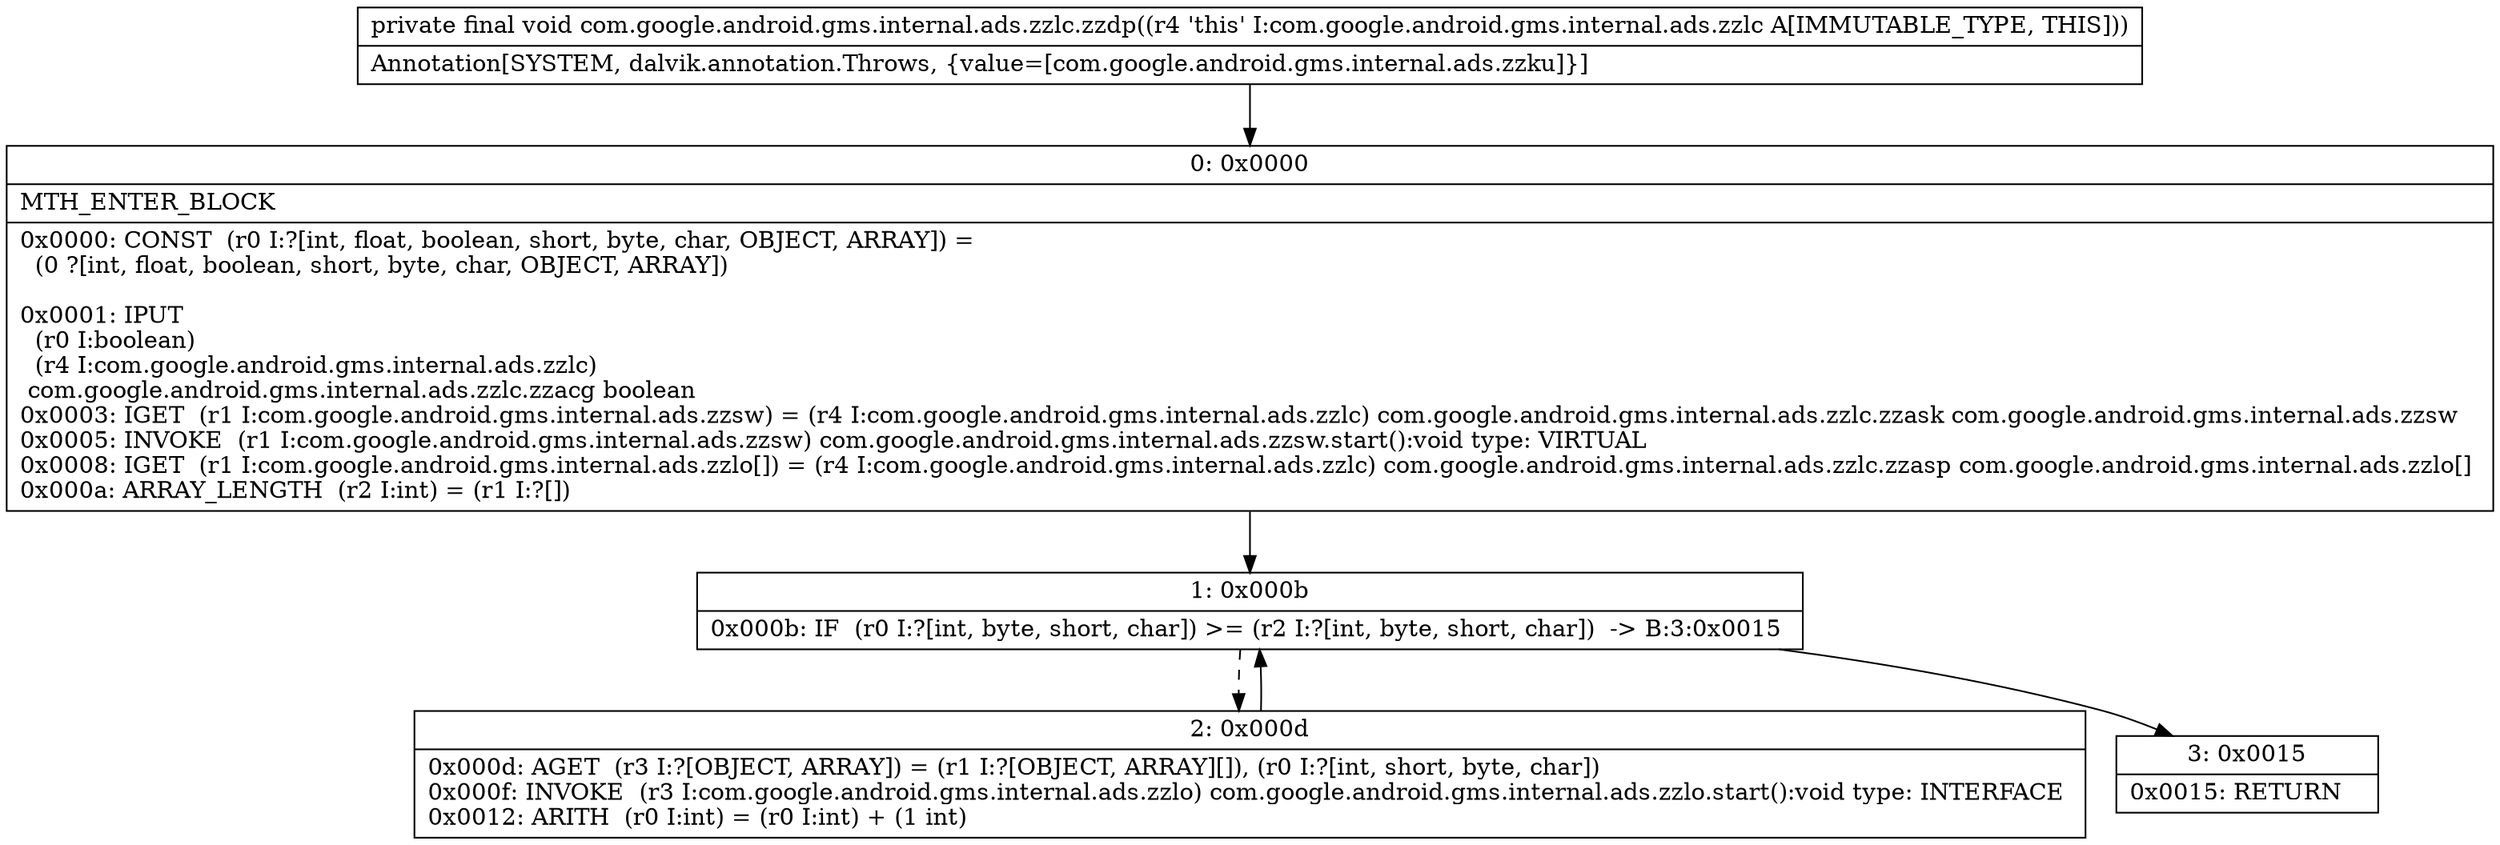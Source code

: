 digraph "CFG forcom.google.android.gms.internal.ads.zzlc.zzdp()V" {
Node_0 [shape=record,label="{0\:\ 0x0000|MTH_ENTER_BLOCK\l|0x0000: CONST  (r0 I:?[int, float, boolean, short, byte, char, OBJECT, ARRAY]) = \l  (0 ?[int, float, boolean, short, byte, char, OBJECT, ARRAY])\l \l0x0001: IPUT  \l  (r0 I:boolean)\l  (r4 I:com.google.android.gms.internal.ads.zzlc)\l com.google.android.gms.internal.ads.zzlc.zzacg boolean \l0x0003: IGET  (r1 I:com.google.android.gms.internal.ads.zzsw) = (r4 I:com.google.android.gms.internal.ads.zzlc) com.google.android.gms.internal.ads.zzlc.zzask com.google.android.gms.internal.ads.zzsw \l0x0005: INVOKE  (r1 I:com.google.android.gms.internal.ads.zzsw) com.google.android.gms.internal.ads.zzsw.start():void type: VIRTUAL \l0x0008: IGET  (r1 I:com.google.android.gms.internal.ads.zzlo[]) = (r4 I:com.google.android.gms.internal.ads.zzlc) com.google.android.gms.internal.ads.zzlc.zzasp com.google.android.gms.internal.ads.zzlo[] \l0x000a: ARRAY_LENGTH  (r2 I:int) = (r1 I:?[]) \l}"];
Node_1 [shape=record,label="{1\:\ 0x000b|0x000b: IF  (r0 I:?[int, byte, short, char]) \>= (r2 I:?[int, byte, short, char])  \-\> B:3:0x0015 \l}"];
Node_2 [shape=record,label="{2\:\ 0x000d|0x000d: AGET  (r3 I:?[OBJECT, ARRAY]) = (r1 I:?[OBJECT, ARRAY][]), (r0 I:?[int, short, byte, char]) \l0x000f: INVOKE  (r3 I:com.google.android.gms.internal.ads.zzlo) com.google.android.gms.internal.ads.zzlo.start():void type: INTERFACE \l0x0012: ARITH  (r0 I:int) = (r0 I:int) + (1 int) \l}"];
Node_3 [shape=record,label="{3\:\ 0x0015|0x0015: RETURN   \l}"];
MethodNode[shape=record,label="{private final void com.google.android.gms.internal.ads.zzlc.zzdp((r4 'this' I:com.google.android.gms.internal.ads.zzlc A[IMMUTABLE_TYPE, THIS]))  | Annotation[SYSTEM, dalvik.annotation.Throws, \{value=[com.google.android.gms.internal.ads.zzku]\}]\l}"];
MethodNode -> Node_0;
Node_0 -> Node_1;
Node_1 -> Node_2[style=dashed];
Node_1 -> Node_3;
Node_2 -> Node_1;
}

